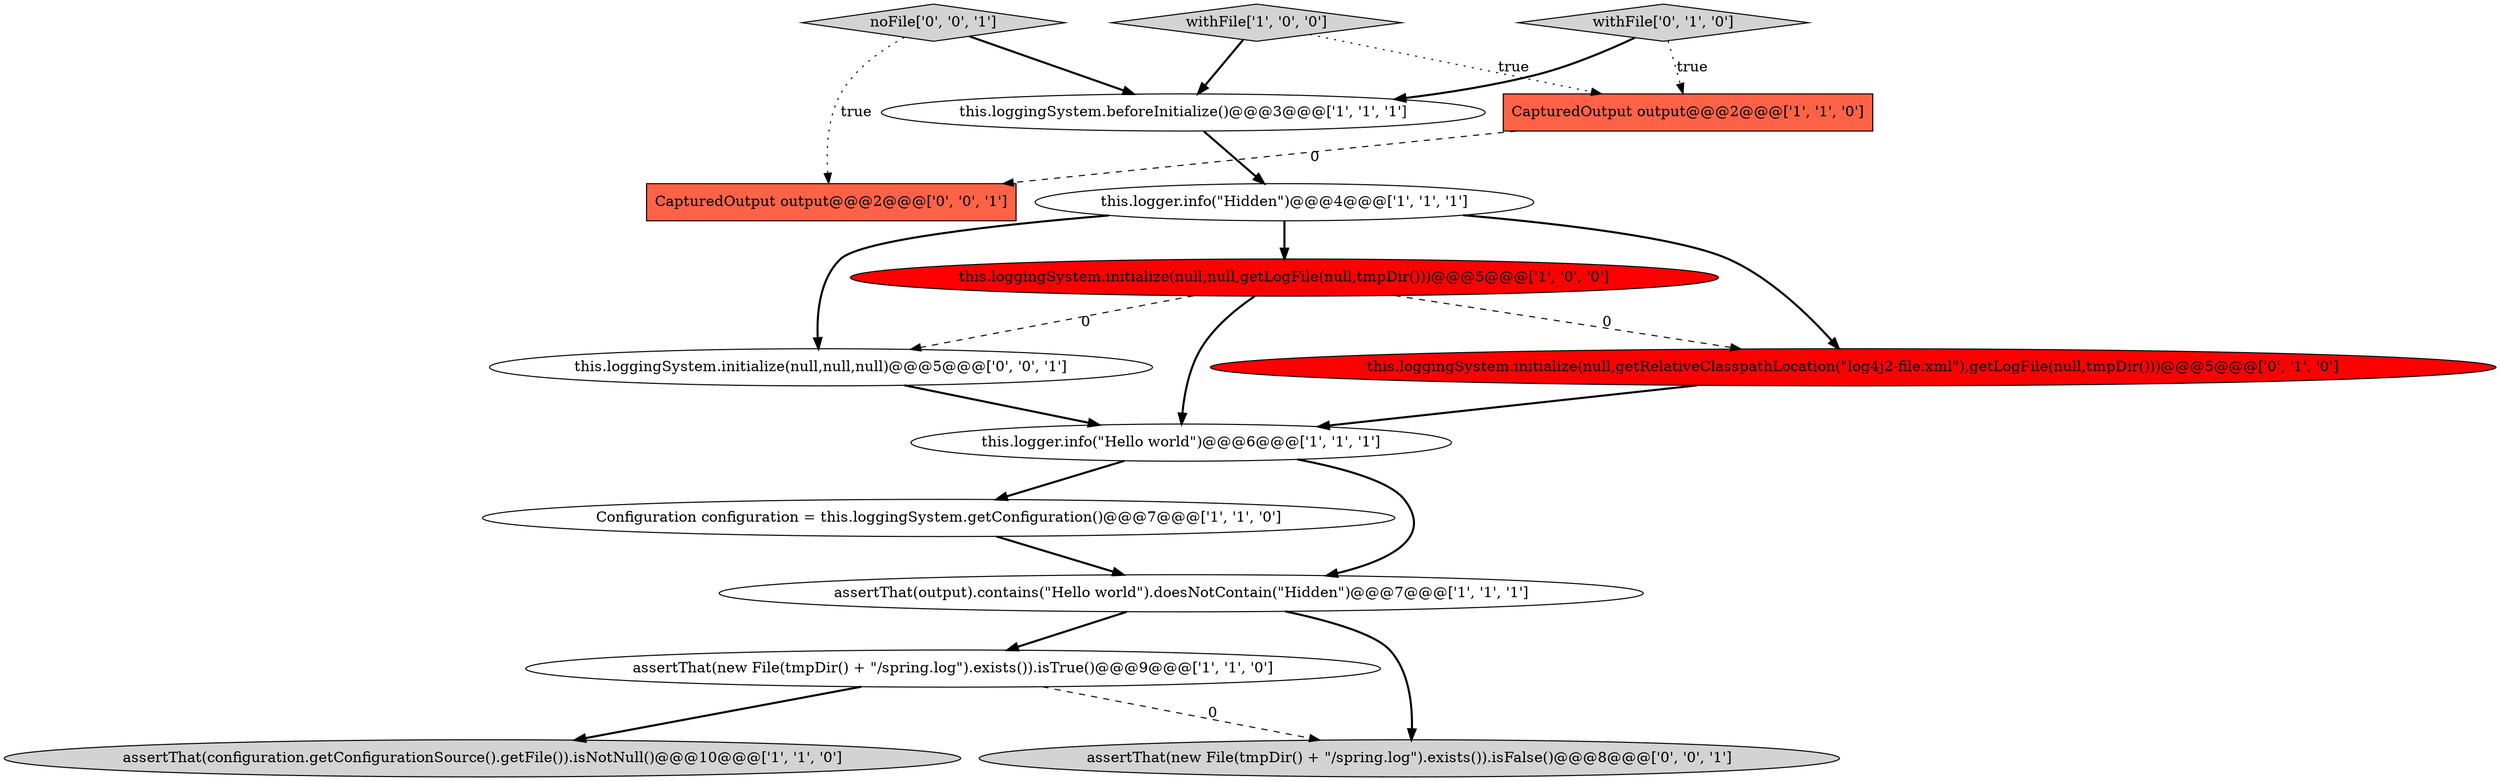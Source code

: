 digraph {
0 [style = filled, label = "this.logger.info(\"Hidden\")@@@4@@@['1', '1', '1']", fillcolor = white, shape = ellipse image = "AAA0AAABBB1BBB"];
9 [style = filled, label = "assertThat(new File(tmpDir() + \"/spring.log\").exists()).isTrue()@@@9@@@['1', '1', '0']", fillcolor = white, shape = ellipse image = "AAA0AAABBB1BBB"];
1 [style = filled, label = "Configuration configuration = this.loggingSystem.getConfiguration()@@@7@@@['1', '1', '0']", fillcolor = white, shape = ellipse image = "AAA0AAABBB1BBB"];
3 [style = filled, label = "this.logger.info(\"Hello world\")@@@6@@@['1', '1', '1']", fillcolor = white, shape = ellipse image = "AAA0AAABBB1BBB"];
8 [style = filled, label = "assertThat(configuration.getConfigurationSource().getFile()).isNotNull()@@@10@@@['1', '1', '0']", fillcolor = lightgray, shape = ellipse image = "AAA0AAABBB1BBB"];
14 [style = filled, label = "CapturedOutput output@@@2@@@['0', '0', '1']", fillcolor = tomato, shape = box image = "AAA0AAABBB3BBB"];
7 [style = filled, label = "CapturedOutput output@@@2@@@['1', '1', '0']", fillcolor = tomato, shape = box image = "AAA0AAABBB1BBB"];
5 [style = filled, label = "this.loggingSystem.beforeInitialize()@@@3@@@['1', '1', '1']", fillcolor = white, shape = ellipse image = "AAA0AAABBB1BBB"];
12 [style = filled, label = "noFile['0', '0', '1']", fillcolor = lightgray, shape = diamond image = "AAA0AAABBB3BBB"];
15 [style = filled, label = "assertThat(new File(tmpDir() + \"/spring.log\").exists()).isFalse()@@@8@@@['0', '0', '1']", fillcolor = lightgray, shape = ellipse image = "AAA0AAABBB3BBB"];
6 [style = filled, label = "withFile['1', '0', '0']", fillcolor = lightgray, shape = diamond image = "AAA0AAABBB1BBB"];
13 [style = filled, label = "this.loggingSystem.initialize(null,null,null)@@@5@@@['0', '0', '1']", fillcolor = white, shape = ellipse image = "AAA0AAABBB3BBB"];
10 [style = filled, label = "this.loggingSystem.initialize(null,getRelativeClasspathLocation(\"log4j2-file.xml\"),getLogFile(null,tmpDir()))@@@5@@@['0', '1', '0']", fillcolor = red, shape = ellipse image = "AAA1AAABBB2BBB"];
2 [style = filled, label = "this.loggingSystem.initialize(null,null,getLogFile(null,tmpDir()))@@@5@@@['1', '0', '0']", fillcolor = red, shape = ellipse image = "AAA1AAABBB1BBB"];
11 [style = filled, label = "withFile['0', '1', '0']", fillcolor = lightgray, shape = diamond image = "AAA0AAABBB2BBB"];
4 [style = filled, label = "assertThat(output).contains(\"Hello world\").doesNotContain(\"Hidden\")@@@7@@@['1', '1', '1']", fillcolor = white, shape = ellipse image = "AAA0AAABBB1BBB"];
11->7 [style = dotted, label="true"];
4->9 [style = bold, label=""];
1->4 [style = bold, label=""];
12->5 [style = bold, label=""];
0->13 [style = bold, label=""];
3->1 [style = bold, label=""];
7->14 [style = dashed, label="0"];
2->3 [style = bold, label=""];
0->2 [style = bold, label=""];
4->15 [style = bold, label=""];
10->3 [style = bold, label=""];
9->8 [style = bold, label=""];
3->4 [style = bold, label=""];
2->10 [style = dashed, label="0"];
12->14 [style = dotted, label="true"];
6->5 [style = bold, label=""];
11->5 [style = bold, label=""];
0->10 [style = bold, label=""];
13->3 [style = bold, label=""];
5->0 [style = bold, label=""];
2->13 [style = dashed, label="0"];
6->7 [style = dotted, label="true"];
9->15 [style = dashed, label="0"];
}
